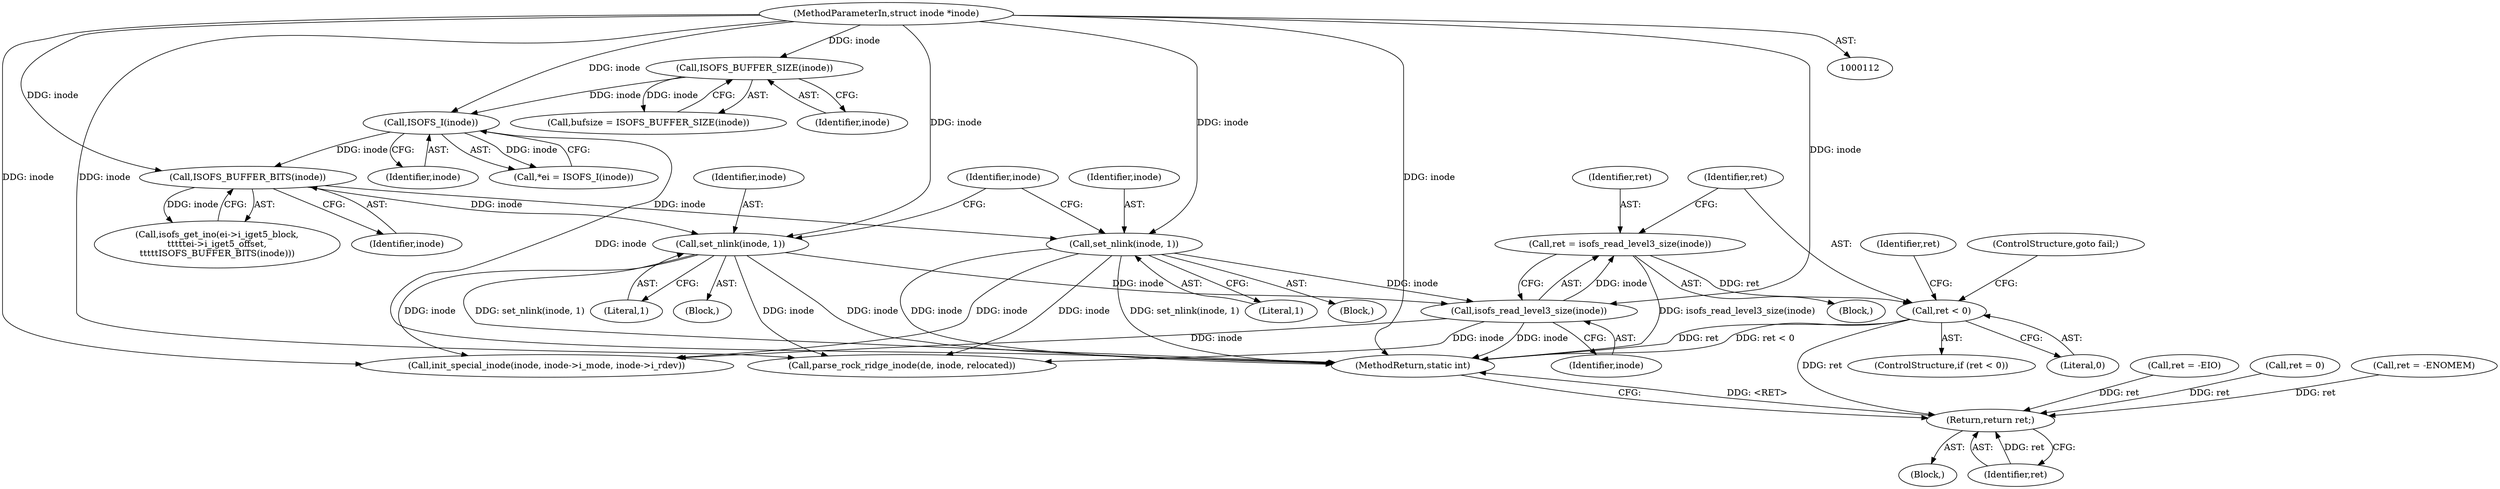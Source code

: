 digraph "0_linux_410dd3cf4c9b36f27ed4542ee18b1af5e68645a4_0@API" {
"1000407" [label="(Call,ret = isofs_read_level3_size(inode))"];
"1000409" [label="(Call,isofs_read_level3_size(inode))"];
"1000314" [label="(Call,set_nlink(inode, 1))"];
"1000272" [label="(Call,ISOFS_BUFFER_BITS(inode))"];
"1000153" [label="(Call,ISOFS_I(inode))"];
"1000130" [label="(Call,ISOFS_BUFFER_SIZE(inode))"];
"1000113" [label="(MethodParameterIn,struct inode *inode)"];
"1000346" [label="(Call,set_nlink(inode, 1))"];
"1000412" [label="(Call,ret < 0)"];
"1000722" [label="(Return,return ret;)"];
"1000154" [label="(Identifier,inode)"];
"1000272" [label="(Call,ISOFS_BUFFER_BITS(inode))"];
"1000409" [label="(Call,isofs_read_level3_size(inode))"];
"1000314" [label="(Call,set_nlink(inode, 1))"];
"1000315" [label="(Identifier,inode)"];
"1000153" [label="(Call,ISOFS_I(inode))"];
"1000348" [label="(Literal,1)"];
"1000412" [label="(Call,ret < 0)"];
"1000408" [label="(Identifier,ret)"];
"1000704" [label="(Call,init_special_inode(inode, inode->i_mode, inode->i_rdev))"];
"1000273" [label="(Identifier,inode)"];
"1000316" [label="(Literal,1)"];
"1000265" [label="(Call,isofs_get_ino(ei->i_iget5_block,\n\t\t\t\t\tei->i_iget5_offset,\n\t\t\t\t\tISOFS_BUFFER_BITS(inode)))"];
"1000417" [label="(Identifier,ret)"];
"1000115" [label="(Block,)"];
"1000156" [label="(Call,ret = -EIO)"];
"1000712" [label="(Call,ret = 0)"];
"1000346" [label="(Call,set_nlink(inode, 1))"];
"1000552" [label="(Call,parse_rock_ridge_inode(de, inode, relocated))"];
"1000113" [label="(MethodParameterIn,struct inode *inode)"];
"1000151" [label="(Call,*ei = ISOFS_I(inode))"];
"1000411" [label="(ControlStructure,if (ret < 0))"];
"1000351" [label="(Identifier,inode)"];
"1000219" [label="(Call,ret = -ENOMEM)"];
"1000347" [label="(Identifier,inode)"];
"1000406" [label="(Block,)"];
"1000131" [label="(Identifier,inode)"];
"1000415" [label="(ControlStructure,goto fail;)"];
"1000413" [label="(Identifier,ret)"];
"1000407" [label="(Call,ret = isofs_read_level3_size(inode))"];
"1000128" [label="(Call,bufsize = ISOFS_BUFFER_SIZE(inode))"];
"1000414" [label="(Literal,0)"];
"1000318" [label="(Block,)"];
"1000288" [label="(Block,)"];
"1000410" [label="(Identifier,inode)"];
"1000727" [label="(MethodReturn,static int)"];
"1000130" [label="(Call,ISOFS_BUFFER_SIZE(inode))"];
"1000722" [label="(Return,return ret;)"];
"1000723" [label="(Identifier,ret)"];
"1000407" -> "1000406"  [label="AST: "];
"1000407" -> "1000409"  [label="CFG: "];
"1000408" -> "1000407"  [label="AST: "];
"1000409" -> "1000407"  [label="AST: "];
"1000413" -> "1000407"  [label="CFG: "];
"1000407" -> "1000727"  [label="DDG: isofs_read_level3_size(inode)"];
"1000409" -> "1000407"  [label="DDG: inode"];
"1000407" -> "1000412"  [label="DDG: ret"];
"1000409" -> "1000410"  [label="CFG: "];
"1000410" -> "1000409"  [label="AST: "];
"1000409" -> "1000727"  [label="DDG: inode"];
"1000314" -> "1000409"  [label="DDG: inode"];
"1000346" -> "1000409"  [label="DDG: inode"];
"1000113" -> "1000409"  [label="DDG: inode"];
"1000409" -> "1000552"  [label="DDG: inode"];
"1000409" -> "1000704"  [label="DDG: inode"];
"1000314" -> "1000288"  [label="AST: "];
"1000314" -> "1000316"  [label="CFG: "];
"1000315" -> "1000314"  [label="AST: "];
"1000316" -> "1000314"  [label="AST: "];
"1000351" -> "1000314"  [label="CFG: "];
"1000314" -> "1000727"  [label="DDG: inode"];
"1000314" -> "1000727"  [label="DDG: set_nlink(inode, 1)"];
"1000272" -> "1000314"  [label="DDG: inode"];
"1000113" -> "1000314"  [label="DDG: inode"];
"1000314" -> "1000552"  [label="DDG: inode"];
"1000314" -> "1000704"  [label="DDG: inode"];
"1000272" -> "1000265"  [label="AST: "];
"1000272" -> "1000273"  [label="CFG: "];
"1000273" -> "1000272"  [label="AST: "];
"1000265" -> "1000272"  [label="CFG: "];
"1000272" -> "1000265"  [label="DDG: inode"];
"1000153" -> "1000272"  [label="DDG: inode"];
"1000113" -> "1000272"  [label="DDG: inode"];
"1000272" -> "1000346"  [label="DDG: inode"];
"1000153" -> "1000151"  [label="AST: "];
"1000153" -> "1000154"  [label="CFG: "];
"1000154" -> "1000153"  [label="AST: "];
"1000151" -> "1000153"  [label="CFG: "];
"1000153" -> "1000727"  [label="DDG: inode"];
"1000153" -> "1000151"  [label="DDG: inode"];
"1000130" -> "1000153"  [label="DDG: inode"];
"1000113" -> "1000153"  [label="DDG: inode"];
"1000130" -> "1000128"  [label="AST: "];
"1000130" -> "1000131"  [label="CFG: "];
"1000131" -> "1000130"  [label="AST: "];
"1000128" -> "1000130"  [label="CFG: "];
"1000130" -> "1000128"  [label="DDG: inode"];
"1000113" -> "1000130"  [label="DDG: inode"];
"1000113" -> "1000112"  [label="AST: "];
"1000113" -> "1000727"  [label="DDG: inode"];
"1000113" -> "1000346"  [label="DDG: inode"];
"1000113" -> "1000552"  [label="DDG: inode"];
"1000113" -> "1000704"  [label="DDG: inode"];
"1000346" -> "1000318"  [label="AST: "];
"1000346" -> "1000348"  [label="CFG: "];
"1000347" -> "1000346"  [label="AST: "];
"1000348" -> "1000346"  [label="AST: "];
"1000351" -> "1000346"  [label="CFG: "];
"1000346" -> "1000727"  [label="DDG: inode"];
"1000346" -> "1000727"  [label="DDG: set_nlink(inode, 1)"];
"1000346" -> "1000552"  [label="DDG: inode"];
"1000346" -> "1000704"  [label="DDG: inode"];
"1000412" -> "1000411"  [label="AST: "];
"1000412" -> "1000414"  [label="CFG: "];
"1000413" -> "1000412"  [label="AST: "];
"1000414" -> "1000412"  [label="AST: "];
"1000415" -> "1000412"  [label="CFG: "];
"1000417" -> "1000412"  [label="CFG: "];
"1000412" -> "1000727"  [label="DDG: ret < 0"];
"1000412" -> "1000727"  [label="DDG: ret"];
"1000412" -> "1000722"  [label="DDG: ret"];
"1000722" -> "1000115"  [label="AST: "];
"1000722" -> "1000723"  [label="CFG: "];
"1000723" -> "1000722"  [label="AST: "];
"1000727" -> "1000722"  [label="CFG: "];
"1000722" -> "1000727"  [label="DDG: <RET>"];
"1000723" -> "1000722"  [label="DDG: ret"];
"1000156" -> "1000722"  [label="DDG: ret"];
"1000712" -> "1000722"  [label="DDG: ret"];
"1000219" -> "1000722"  [label="DDG: ret"];
}
